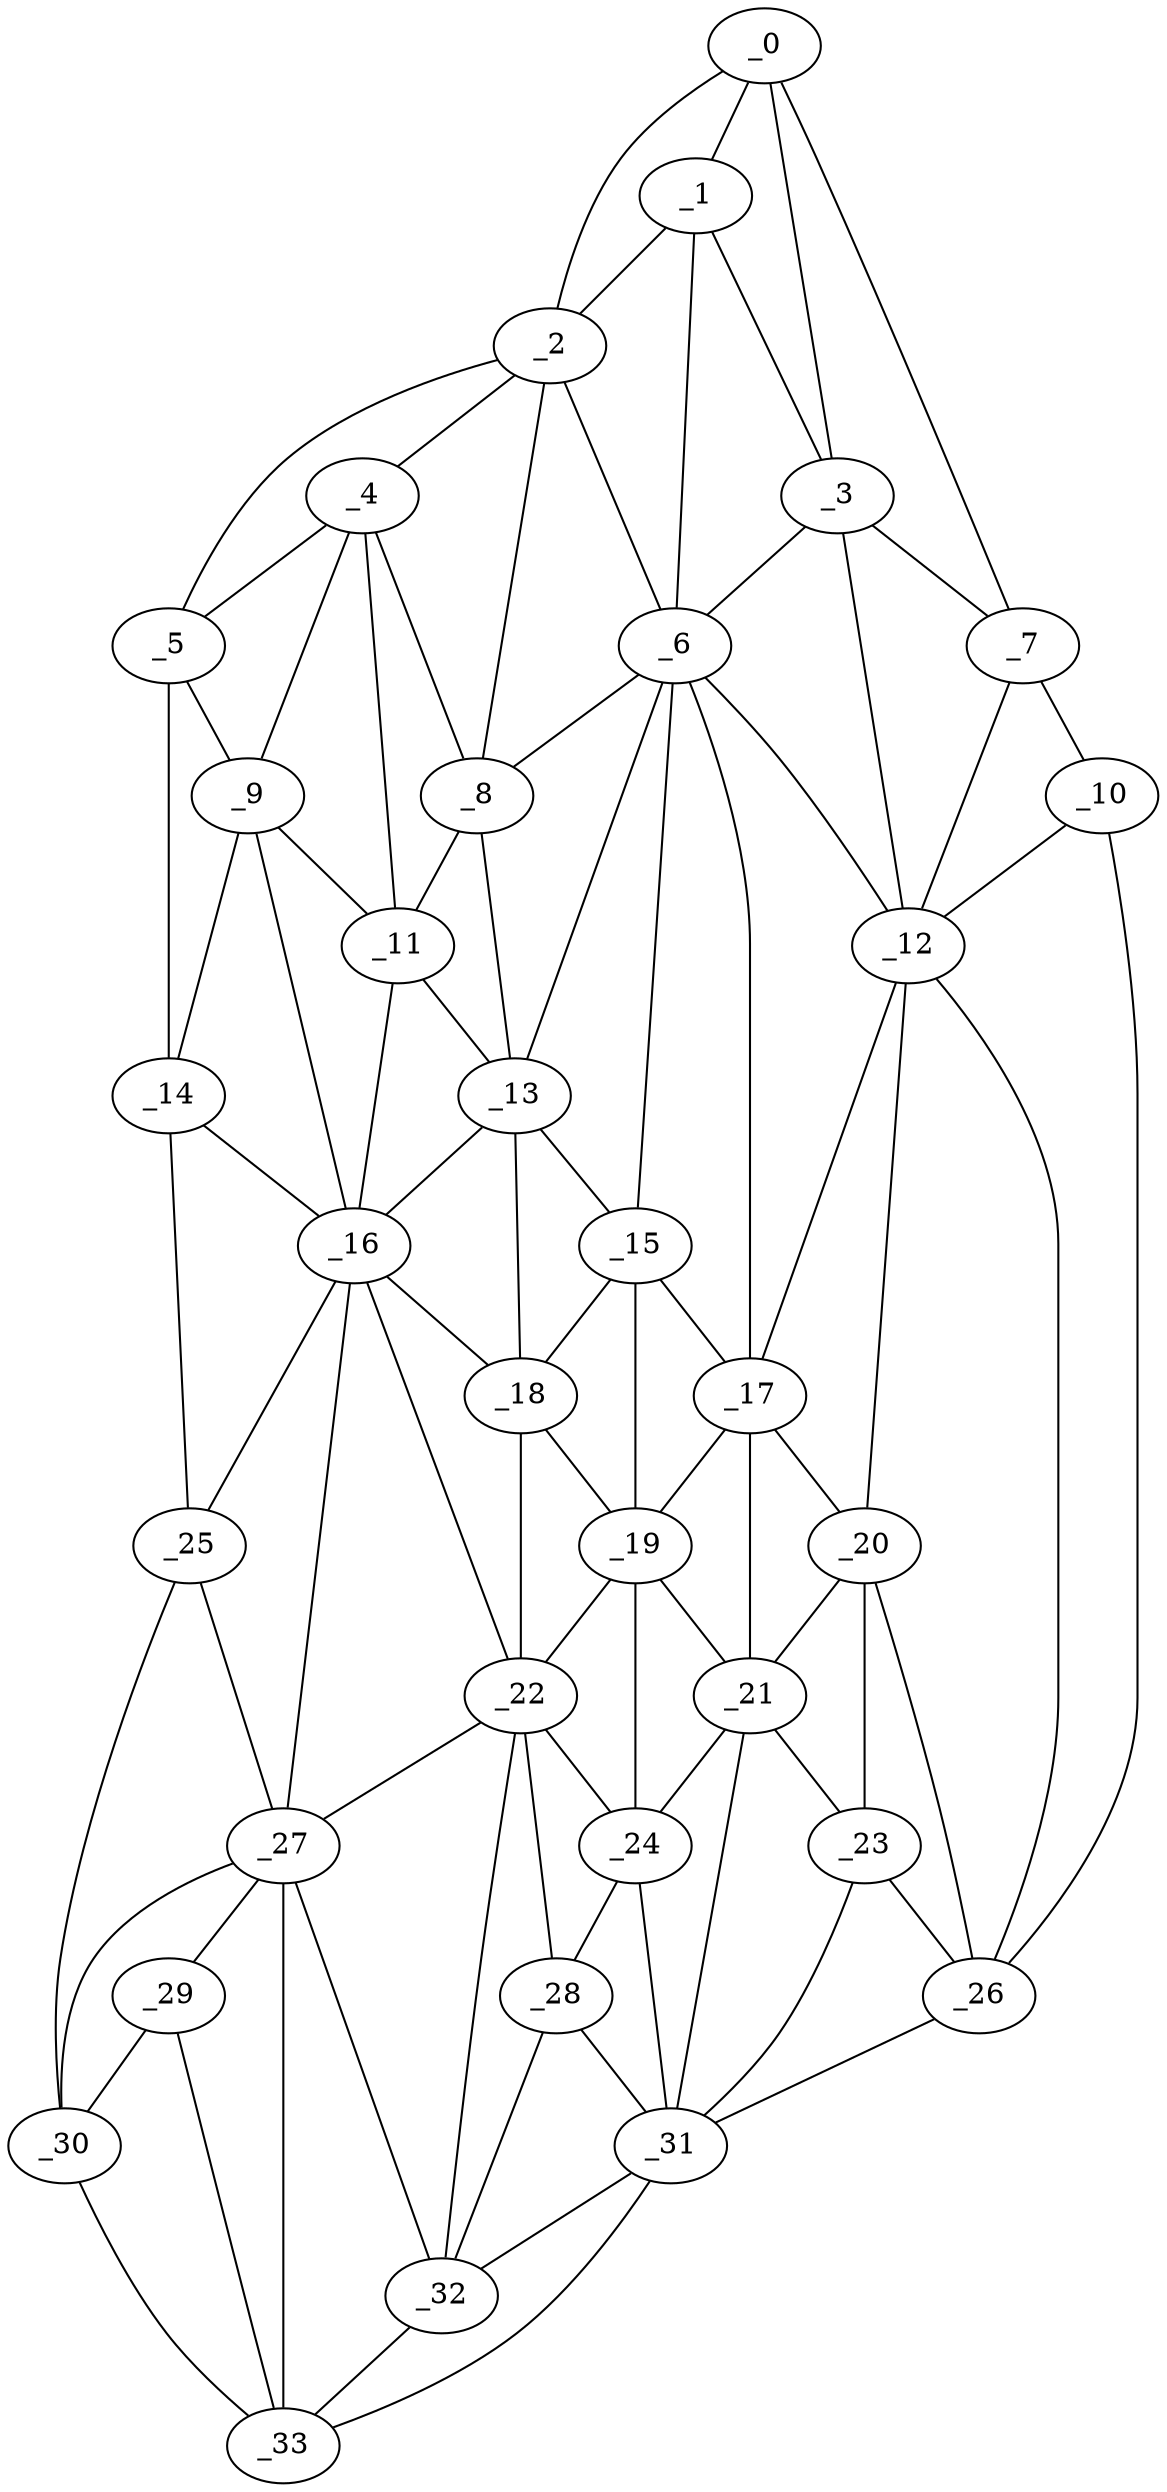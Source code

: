 graph "obj58__305.gxl" {
	_0	 [x=28,
		y=14];
	_1	 [x=31,
		y=46];
	_0 -- _1	 [valence=2];
	_2	 [x=31,
		y=73];
	_0 -- _2	 [valence=1];
	_3	 [x=37,
		y=30];
	_0 -- _3	 [valence=2];
	_7	 [x=47,
		y=8];
	_0 -- _7	 [valence=1];
	_1 -- _2	 [valence=2];
	_1 -- _3	 [valence=2];
	_6	 [x=46,
		y=50];
	_1 -- _6	 [valence=2];
	_4	 [x=40,
		y=80];
	_2 -- _4	 [valence=2];
	_5	 [x=40,
		y=89];
	_2 -- _5	 [valence=1];
	_2 -- _6	 [valence=2];
	_8	 [x=50,
		y=73];
	_2 -- _8	 [valence=2];
	_3 -- _6	 [valence=2];
	_3 -- _7	 [valence=2];
	_12	 [x=60,
		y=16];
	_3 -- _12	 [valence=1];
	_4 -- _5	 [valence=1];
	_4 -- _8	 [valence=2];
	_9	 [x=54,
		y=89];
	_4 -- _9	 [valence=2];
	_11	 [x=57,
		y=80];
	_4 -- _11	 [valence=2];
	_5 -- _9	 [valence=2];
	_14	 [x=65,
		y=108];
	_5 -- _14	 [valence=1];
	_6 -- _8	 [valence=1];
	_6 -- _12	 [valence=1];
	_13	 [x=64,
		y=71];
	_6 -- _13	 [valence=1];
	_15	 [x=66,
		y=51];
	_6 -- _15	 [valence=2];
	_17	 [x=73,
		y=41];
	_6 -- _17	 [valence=1];
	_10	 [x=56,
		y=7];
	_7 -- _10	 [valence=1];
	_7 -- _12	 [valence=2];
	_8 -- _11	 [valence=2];
	_8 -- _13	 [valence=2];
	_9 -- _11	 [valence=2];
	_9 -- _14	 [valence=1];
	_16	 [x=71,
		y=77];
	_9 -- _16	 [valence=2];
	_10 -- _12	 [valence=2];
	_26	 [x=103,
		y=13];
	_10 -- _26	 [valence=1];
	_11 -- _13	 [valence=2];
	_11 -- _16	 [valence=1];
	_12 -- _17	 [valence=2];
	_20	 [x=96,
		y=28];
	_12 -- _20	 [valence=1];
	_12 -- _26	 [valence=2];
	_13 -- _15	 [valence=2];
	_13 -- _16	 [valence=2];
	_18	 [x=73,
		y=66];
	_13 -- _18	 [valence=1];
	_14 -- _16	 [valence=2];
	_25	 [x=102,
		y=104];
	_14 -- _25	 [valence=1];
	_15 -- _17	 [valence=1];
	_15 -- _18	 [valence=2];
	_19	 [x=82,
		y=51];
	_15 -- _19	 [valence=2];
	_16 -- _18	 [valence=1];
	_22	 [x=99,
		y=73];
	_16 -- _22	 [valence=2];
	_16 -- _25	 [valence=2];
	_27	 [x=105,
		y=91];
	_16 -- _27	 [valence=2];
	_17 -- _19	 [valence=2];
	_17 -- _20	 [valence=2];
	_21	 [x=96,
		y=46];
	_17 -- _21	 [valence=2];
	_18 -- _19	 [valence=1];
	_18 -- _22	 [valence=2];
	_19 -- _21	 [valence=1];
	_19 -- _22	 [valence=2];
	_24	 [x=102,
		y=60];
	_19 -- _24	 [valence=2];
	_20 -- _21	 [valence=2];
	_23	 [x=101,
		y=38];
	_20 -- _23	 [valence=1];
	_20 -- _26	 [valence=1];
	_21 -- _23	 [valence=2];
	_21 -- _24	 [valence=2];
	_31	 [x=114,
		y=58];
	_21 -- _31	 [valence=1];
	_22 -- _24	 [valence=2];
	_22 -- _27	 [valence=1];
	_28	 [x=109,
		y=62];
	_22 -- _28	 [valence=2];
	_32	 [x=115,
		y=80];
	_22 -- _32	 [valence=2];
	_23 -- _26	 [valence=2];
	_23 -- _31	 [valence=1];
	_24 -- _28	 [valence=2];
	_24 -- _31	 [valence=1];
	_25 -- _27	 [valence=2];
	_30	 [x=112,
		y=100];
	_25 -- _30	 [valence=1];
	_26 -- _31	 [valence=1];
	_29	 [x=110,
		y=92];
	_27 -- _29	 [valence=2];
	_27 -- _30	 [valence=2];
	_27 -- _32	 [valence=2];
	_33	 [x=116,
		y=85];
	_27 -- _33	 [valence=2];
	_28 -- _31	 [valence=2];
	_28 -- _32	 [valence=2];
	_29 -- _30	 [valence=1];
	_29 -- _33	 [valence=2];
	_30 -- _33	 [valence=1];
	_31 -- _32	 [valence=2];
	_31 -- _33	 [valence=1];
	_32 -- _33	 [valence=1];
}
